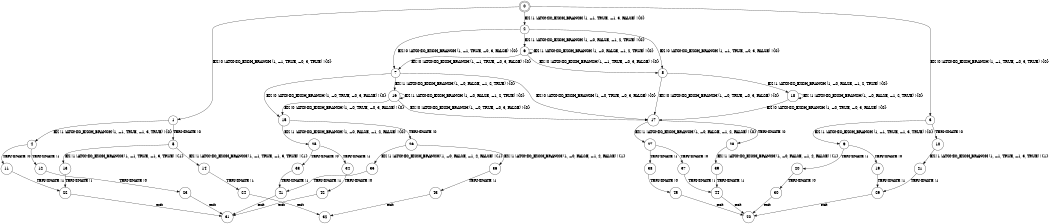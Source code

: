 digraph BCG {
size = "7, 10.5";
center = TRUE;
node [shape = circle];
0 [peripheries = 2];
0 -> 1 [label = "EX !0 !ATOMIC_EXCH_BRANCH (1, +1, TRUE, +0, 3, TRUE) !{0}"];
0 -> 2 [label = "EX !1 !ATOMIC_EXCH_BRANCH (1, +1, TRUE, +1, 3, FALSE) !{0}"];
0 -> 3 [label = "EX !0 !ATOMIC_EXCH_BRANCH (1, +1, TRUE, +0, 3, TRUE) !{0}"];
1 -> 4 [label = "EX !1 !ATOMIC_EXCH_BRANCH (1, +1, TRUE, +1, 3, TRUE) !{0}"];
1 -> 5 [label = "TERMINATE !0"];
2 -> 6 [label = "EX !1 !ATOMIC_EXCH_BRANCH (1, +0, FALSE, +1, 2, TRUE) !{0}"];
2 -> 7 [label = "EX !0 !ATOMIC_EXCH_BRANCH (1, +1, TRUE, +0, 3, FALSE) !{0}"];
2 -> 8 [label = "EX !0 !ATOMIC_EXCH_BRANCH (1, +1, TRUE, +0, 3, FALSE) !{0}"];
3 -> 9 [label = "EX !1 !ATOMIC_EXCH_BRANCH (1, +1, TRUE, +1, 3, TRUE) !{0}"];
3 -> 10 [label = "TERMINATE !0"];
4 -> 11 [label = "TERMINATE !0"];
4 -> 12 [label = "TERMINATE !1"];
5 -> 13 [label = "EX !1 !ATOMIC_EXCH_BRANCH (1, +1, TRUE, +1, 3, TRUE) !{1}"];
5 -> 14 [label = "EX !1 !ATOMIC_EXCH_BRANCH (1, +1, TRUE, +1, 3, TRUE) !{1}"];
6 -> 6 [label = "EX !1 !ATOMIC_EXCH_BRANCH (1, +0, FALSE, +1, 2, TRUE) !{0}"];
6 -> 7 [label = "EX !0 !ATOMIC_EXCH_BRANCH (1, +1, TRUE, +0, 3, FALSE) !{0}"];
6 -> 8 [label = "EX !0 !ATOMIC_EXCH_BRANCH (1, +1, TRUE, +0, 3, FALSE) !{0}"];
7 -> 15 [label = "EX !0 !ATOMIC_EXCH_BRANCH (1, +0, TRUE, +0, 3, FALSE) !{0}"];
7 -> 16 [label = "EX !1 !ATOMIC_EXCH_BRANCH (1, +0, FALSE, +1, 2, TRUE) !{0}"];
7 -> 17 [label = "EX !0 !ATOMIC_EXCH_BRANCH (1, +0, TRUE, +0, 3, FALSE) !{0}"];
8 -> 18 [label = "EX !1 !ATOMIC_EXCH_BRANCH (1, +0, FALSE, +1, 2, TRUE) !{0}"];
8 -> 17 [label = "EX !0 !ATOMIC_EXCH_BRANCH (1, +0, TRUE, +0, 3, FALSE) !{0}"];
9 -> 19 [label = "TERMINATE !0"];
9 -> 20 [label = "TERMINATE !1"];
10 -> 21 [label = "EX !1 !ATOMIC_EXCH_BRANCH (1, +1, TRUE, +1, 3, TRUE) !{1}"];
11 -> 22 [label = "TERMINATE !1"];
12 -> 23 [label = "TERMINATE !0"];
13 -> 22 [label = "TERMINATE !1"];
14 -> 24 [label = "TERMINATE !1"];
15 -> 25 [label = "EX !1 !ATOMIC_EXCH_BRANCH (1, +0, FALSE, +1, 2, FALSE) !{0}"];
15 -> 26 [label = "TERMINATE !0"];
16 -> 15 [label = "EX !0 !ATOMIC_EXCH_BRANCH (1, +0, TRUE, +0, 3, FALSE) !{0}"];
16 -> 16 [label = "EX !1 !ATOMIC_EXCH_BRANCH (1, +0, FALSE, +1, 2, TRUE) !{0}"];
16 -> 17 [label = "EX !0 !ATOMIC_EXCH_BRANCH (1, +0, TRUE, +0, 3, FALSE) !{0}"];
17 -> 27 [label = "EX !1 !ATOMIC_EXCH_BRANCH (1, +0, FALSE, +1, 2, FALSE) !{0}"];
17 -> 28 [label = "TERMINATE !0"];
18 -> 18 [label = "EX !1 !ATOMIC_EXCH_BRANCH (1, +0, FALSE, +1, 2, TRUE) !{0}"];
18 -> 17 [label = "EX !0 !ATOMIC_EXCH_BRANCH (1, +0, TRUE, +0, 3, FALSE) !{0}"];
19 -> 29 [label = "TERMINATE !1"];
20 -> 30 [label = "TERMINATE !0"];
21 -> 29 [label = "TERMINATE !1"];
22 -> 31 [label = "exit"];
23 -> 31 [label = "exit"];
24 -> 32 [label = "exit"];
25 -> 33 [label = "TERMINATE !0"];
25 -> 34 [label = "TERMINATE !1"];
26 -> 35 [label = "EX !1 !ATOMIC_EXCH_BRANCH (1, +0, FALSE, +1, 2, FALSE) !{1}"];
26 -> 36 [label = "EX !1 !ATOMIC_EXCH_BRANCH (1, +0, FALSE, +1, 2, FALSE) !{1}"];
27 -> 37 [label = "TERMINATE !0"];
27 -> 38 [label = "TERMINATE !1"];
28 -> 39 [label = "EX !1 !ATOMIC_EXCH_BRANCH (1, +0, FALSE, +1, 2, FALSE) !{1}"];
29 -> 40 [label = "exit"];
30 -> 40 [label = "exit"];
33 -> 41 [label = "TERMINATE !1"];
34 -> 42 [label = "TERMINATE !0"];
35 -> 41 [label = "TERMINATE !1"];
36 -> 43 [label = "TERMINATE !1"];
37 -> 44 [label = "TERMINATE !1"];
38 -> 45 [label = "TERMINATE !0"];
39 -> 44 [label = "TERMINATE !1"];
41 -> 31 [label = "exit"];
42 -> 31 [label = "exit"];
43 -> 32 [label = "exit"];
44 -> 40 [label = "exit"];
45 -> 40 [label = "exit"];
}
